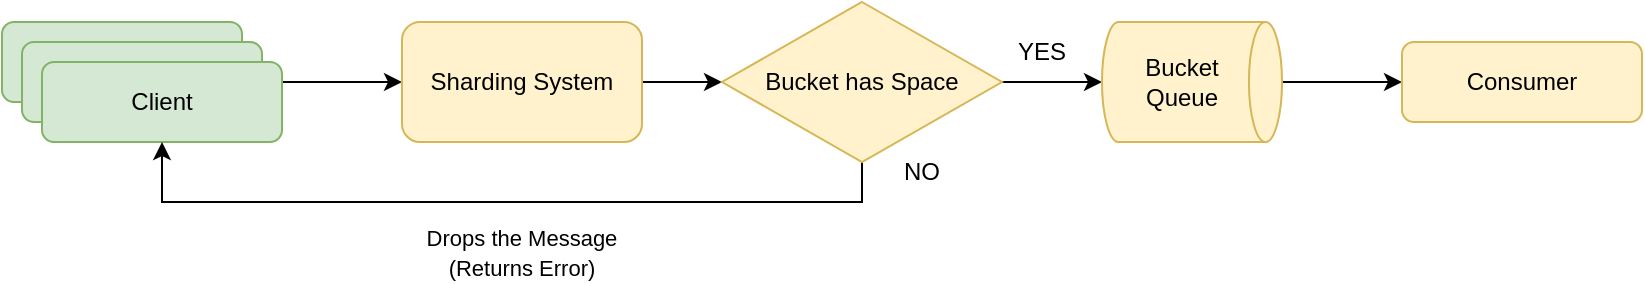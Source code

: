 <mxfile version="18.0.2" type="device"><diagram id="C5RBs43oDa-KdzZeNtuy" name="Page-1"><mxGraphModel dx="1298" dy="667" grid="1" gridSize="10" guides="1" tooltips="1" connect="1" arrows="1" fold="1" page="1" pageScale="1" pageWidth="827" pageHeight="1169" math="0" shadow="0"><root><mxCell id="WIyWlLk6GJQsqaUBKTNV-0"/><mxCell id="WIyWlLk6GJQsqaUBKTNV-1" parent="WIyWlLk6GJQsqaUBKTNV-0"/><mxCell id="TAQx26J29feANXCtvtYH-0" value="Client" style="rounded=1;whiteSpace=wrap;html=1;fillColor=#d5e8d4;strokeColor=#82b366;" vertex="1" parent="WIyWlLk6GJQsqaUBKTNV-1"><mxGeometry x="40" y="280" width="120" height="40" as="geometry"/></mxCell><mxCell id="TAQx26J29feANXCtvtYH-1" value="Client" style="rounded=1;whiteSpace=wrap;html=1;fillColor=#d5e8d4;strokeColor=#82b366;" vertex="1" parent="WIyWlLk6GJQsqaUBKTNV-1"><mxGeometry x="50" y="290" width="120" height="40" as="geometry"/></mxCell><mxCell id="TAQx26J29feANXCtvtYH-9" style="edgeStyle=orthogonalEdgeStyle;rounded=0;orthogonalLoop=1;jettySize=auto;html=1;exitX=1;exitY=0.25;exitDx=0;exitDy=0;entryX=0;entryY=0.5;entryDx=0;entryDy=0;" edge="1" parent="WIyWlLk6GJQsqaUBKTNV-1" source="TAQx26J29feANXCtvtYH-2" target="TAQx26J29feANXCtvtYH-5"><mxGeometry relative="1" as="geometry"/></mxCell><mxCell id="TAQx26J29feANXCtvtYH-2" value="Client" style="rounded=1;whiteSpace=wrap;html=1;fillColor=#d5e8d4;strokeColor=#82b366;" vertex="1" parent="WIyWlLk6GJQsqaUBKTNV-1"><mxGeometry x="60" y="300" width="120" height="40" as="geometry"/></mxCell><mxCell id="TAQx26J29feANXCtvtYH-10" style="edgeStyle=orthogonalEdgeStyle;rounded=0;orthogonalLoop=1;jettySize=auto;html=1;exitX=1;exitY=0.5;exitDx=0;exitDy=0;entryX=0;entryY=0.5;entryDx=0;entryDy=0;" edge="1" parent="WIyWlLk6GJQsqaUBKTNV-1" source="TAQx26J29feANXCtvtYH-5" target="TAQx26J29feANXCtvtYH-8"><mxGeometry relative="1" as="geometry"/></mxCell><mxCell id="TAQx26J29feANXCtvtYH-5" value="Sharding System" style="rounded=1;whiteSpace=wrap;html=1;fillColor=#fff2cc;strokeColor=#d6b656;" vertex="1" parent="WIyWlLk6GJQsqaUBKTNV-1"><mxGeometry x="240" y="280" width="120" height="60" as="geometry"/></mxCell><mxCell id="TAQx26J29feANXCtvtYH-12" style="edgeStyle=orthogonalEdgeStyle;rounded=0;orthogonalLoop=1;jettySize=auto;html=1;exitX=1;exitY=0.5;exitDx=0;exitDy=0;entryX=0;entryY=0.5;entryDx=0;entryDy=0;entryPerimeter=0;" edge="1" parent="WIyWlLk6GJQsqaUBKTNV-1" source="TAQx26J29feANXCtvtYH-8" target="TAQx26J29feANXCtvtYH-11"><mxGeometry relative="1" as="geometry"/></mxCell><mxCell id="TAQx26J29feANXCtvtYH-15" style="edgeStyle=orthogonalEdgeStyle;rounded=0;orthogonalLoop=1;jettySize=auto;html=1;exitX=0.5;exitY=1;exitDx=0;exitDy=0;entryX=0.5;entryY=1;entryDx=0;entryDy=0;" edge="1" parent="WIyWlLk6GJQsqaUBKTNV-1" source="TAQx26J29feANXCtvtYH-8" target="TAQx26J29feANXCtvtYH-2"><mxGeometry relative="1" as="geometry"/></mxCell><mxCell id="TAQx26J29feANXCtvtYH-8" value="Bucket has Space" style="rhombus;whiteSpace=wrap;html=1;fillColor=#fff2cc;strokeColor=#d6b656;" vertex="1" parent="WIyWlLk6GJQsqaUBKTNV-1"><mxGeometry x="400" y="270" width="140" height="80" as="geometry"/></mxCell><mxCell id="TAQx26J29feANXCtvtYH-21" style="edgeStyle=orthogonalEdgeStyle;rounded=0;orthogonalLoop=1;jettySize=auto;html=1;exitX=1;exitY=0.5;exitDx=0;exitDy=0;exitPerimeter=0;entryX=0;entryY=0.5;entryDx=0;entryDy=0;" edge="1" parent="WIyWlLk6GJQsqaUBKTNV-1" source="TAQx26J29feANXCtvtYH-11" target="TAQx26J29feANXCtvtYH-20"><mxGeometry relative="1" as="geometry"/></mxCell><mxCell id="TAQx26J29feANXCtvtYH-11" value="" style="strokeWidth=1;html=1;shape=mxgraph.flowchart.direct_data;whiteSpace=wrap;fillColor=#fff2cc;strokeColor=#d6b656;" vertex="1" parent="WIyWlLk6GJQsqaUBKTNV-1"><mxGeometry x="590" y="280" width="90" height="60" as="geometry"/></mxCell><mxCell id="TAQx26J29feANXCtvtYH-16" value="YES" style="text;html=1;strokeColor=none;fillColor=none;align=center;verticalAlign=middle;whiteSpace=wrap;rounded=0;" vertex="1" parent="WIyWlLk6GJQsqaUBKTNV-1"><mxGeometry x="530" y="280" width="60" height="30" as="geometry"/></mxCell><mxCell id="TAQx26J29feANXCtvtYH-17" value="NO" style="text;html=1;strokeColor=none;fillColor=none;align=center;verticalAlign=middle;whiteSpace=wrap;rounded=0;" vertex="1" parent="WIyWlLk6GJQsqaUBKTNV-1"><mxGeometry x="470" y="340" width="60" height="30" as="geometry"/></mxCell><mxCell id="TAQx26J29feANXCtvtYH-19" value="Bucket Queue" style="text;html=1;strokeColor=none;fillColor=none;align=center;verticalAlign=middle;whiteSpace=wrap;rounded=0;" vertex="1" parent="WIyWlLk6GJQsqaUBKTNV-1"><mxGeometry x="600" y="295" width="60" height="30" as="geometry"/></mxCell><mxCell id="TAQx26J29feANXCtvtYH-20" value="Consumer" style="rounded=1;whiteSpace=wrap;html=1;fillColor=#fff2cc;strokeColor=#d6b656;" vertex="1" parent="WIyWlLk6GJQsqaUBKTNV-1"><mxGeometry x="740" y="290" width="120" height="40" as="geometry"/></mxCell><mxCell id="TAQx26J29feANXCtvtYH-22" value="&lt;span style=&quot;font-size: 11px; background-color: rgb(255, 255, 255);&quot;&gt;Drops the Message&lt;/span&gt;&lt;br style=&quot;font-size: 11px;&quot;&gt;&lt;span style=&quot;font-size: 11px; background-color: rgb(255, 255, 255);&quot;&gt;(Returns Error)&lt;/span&gt;" style="text;html=1;strokeColor=none;fillColor=none;align=center;verticalAlign=middle;whiteSpace=wrap;rounded=0;" vertex="1" parent="WIyWlLk6GJQsqaUBKTNV-1"><mxGeometry x="225" y="380" width="150" height="30" as="geometry"/></mxCell></root></mxGraphModel></diagram></mxfile>